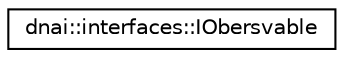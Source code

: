 digraph "Graphical Class Hierarchy"
{
  edge [fontname="Helvetica",fontsize="10",labelfontname="Helvetica",labelfontsize="10"];
  node [fontname="Helvetica",fontsize="10",shape=record];
  rankdir="LR";
  Node1 [label="dnai::interfaces::IObersvable",height=0.2,width=0.4,color="black", fillcolor="white", style="filled",URL="$classdnai_1_1interfaces_1_1_i_obersvable.html"];
}
